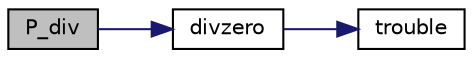 digraph "P_div"
{
  edge [fontname="Helvetica",fontsize="10",labelfontname="Helvetica",labelfontsize="10"];
  node [fontname="Helvetica",fontsize="10",shape=record];
  rankdir="LR";
  Node272 [label="P_div",height=0.2,width=0.4,color="black", fillcolor="grey75", style="filled", fontcolor="black"];
  Node272 -> Node273 [color="midnightblue",fontsize="10",style="solid",fontname="Helvetica"];
  Node273 [label="divzero",height=0.2,width=0.4,color="black", fillcolor="white", style="filled",URL="$atlast_8c.html#a0e51e378b814980bdf9f3e5d70e17005"];
  Node273 -> Node274 [color="midnightblue",fontsize="10",style="solid",fontname="Helvetica"];
  Node274 [label="trouble",height=0.2,width=0.4,color="black", fillcolor="white", style="filled",URL="$atlast_8c.html#a31238f4ca5fcda62013c70510f5fe7e1"];
}
